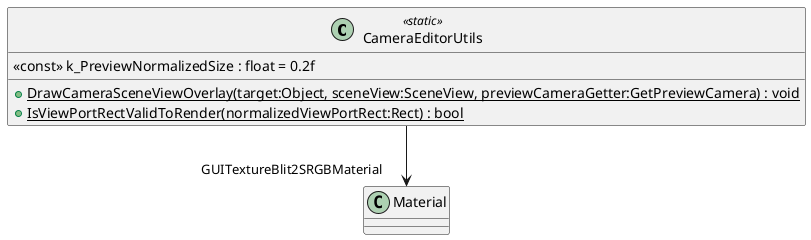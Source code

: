 @startuml
class CameraEditorUtils <<static>> {
    <<const>> k_PreviewNormalizedSize : float = 0.2f
    + {static} DrawCameraSceneViewOverlay(target:Object, sceneView:SceneView, previewCameraGetter:GetPreviewCamera) : void
    + {static} IsViewPortRectValidToRender(normalizedViewPortRect:Rect) : bool
}
CameraEditorUtils --> "GUITextureBlit2SRGBMaterial" Material
@enduml
